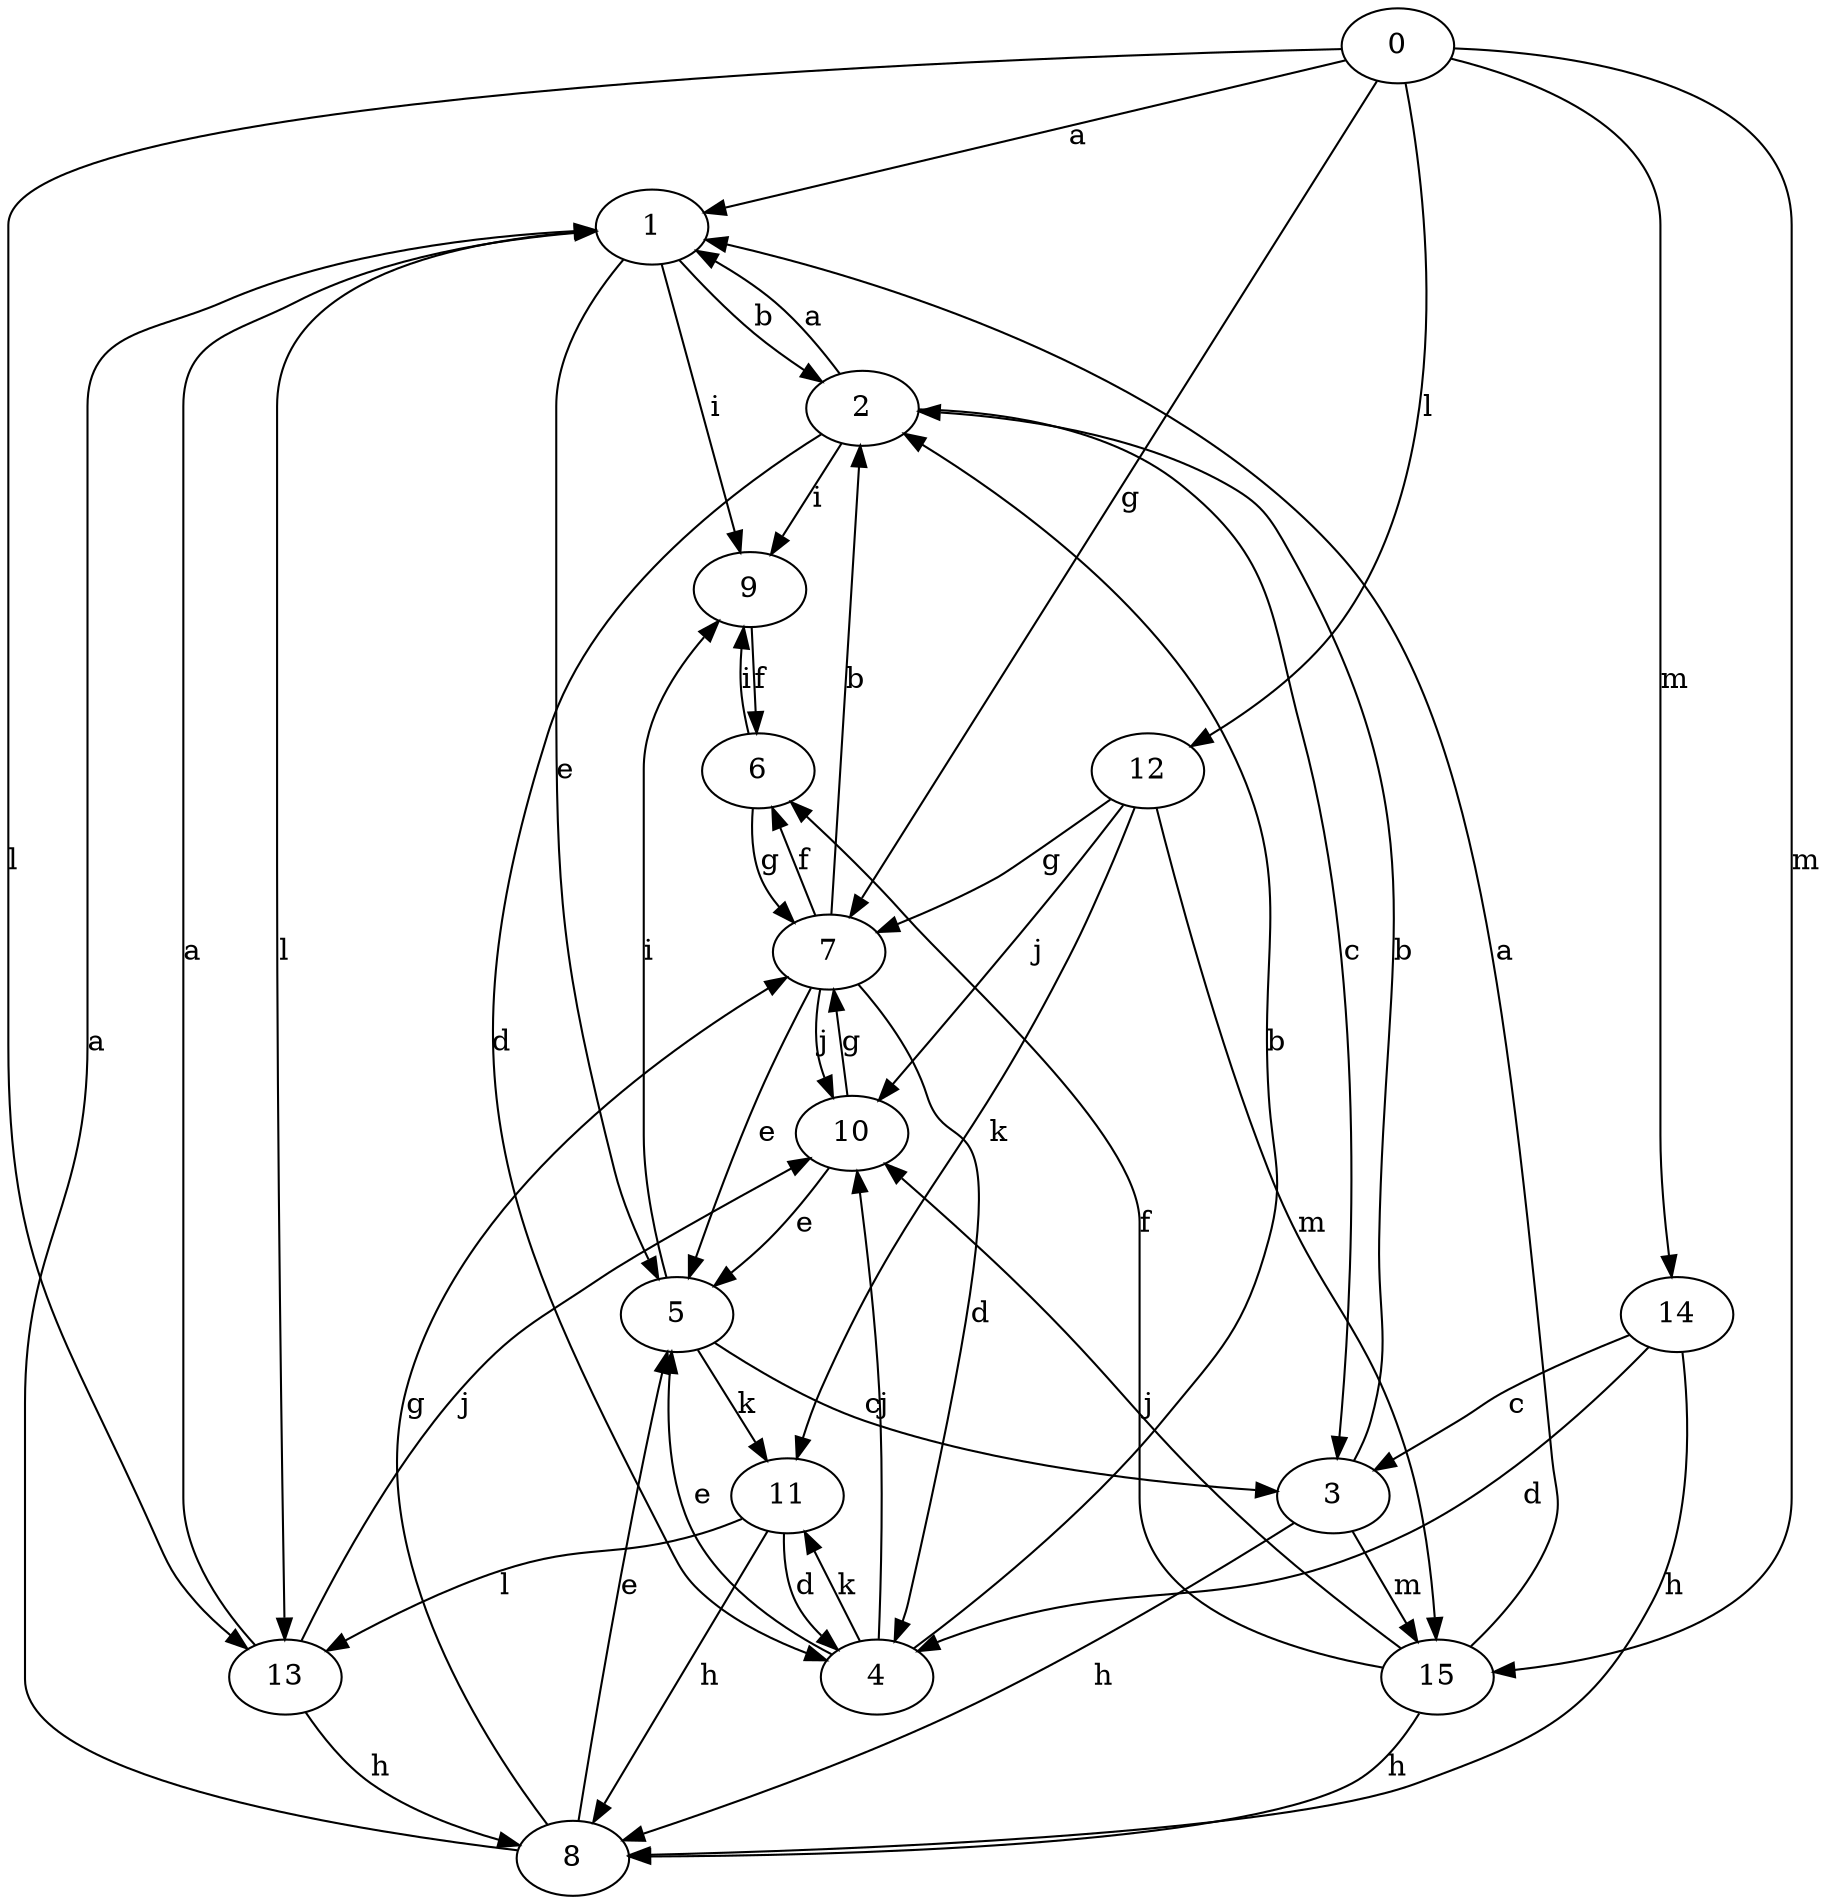strict digraph  {
1;
2;
3;
4;
0;
5;
6;
7;
8;
9;
10;
11;
12;
13;
14;
15;
1 -> 2  [label=b];
1 -> 5  [label=e];
1 -> 9  [label=i];
1 -> 13  [label=l];
2 -> 1  [label=a];
2 -> 3  [label=c];
2 -> 4  [label=d];
2 -> 9  [label=i];
3 -> 2  [label=b];
3 -> 8  [label=h];
3 -> 15  [label=m];
4 -> 2  [label=b];
4 -> 5  [label=e];
4 -> 10  [label=j];
4 -> 11  [label=k];
0 -> 1  [label=a];
0 -> 7  [label=g];
0 -> 12  [label=l];
0 -> 13  [label=l];
0 -> 14  [label=m];
0 -> 15  [label=m];
5 -> 3  [label=c];
5 -> 9  [label=i];
5 -> 11  [label=k];
6 -> 7  [label=g];
6 -> 9  [label=i];
7 -> 2  [label=b];
7 -> 4  [label=d];
7 -> 5  [label=e];
7 -> 6  [label=f];
7 -> 10  [label=j];
8 -> 1  [label=a];
8 -> 5  [label=e];
8 -> 7  [label=g];
9 -> 6  [label=f];
10 -> 5  [label=e];
10 -> 7  [label=g];
11 -> 4  [label=d];
11 -> 8  [label=h];
11 -> 13  [label=l];
12 -> 7  [label=g];
12 -> 10  [label=j];
12 -> 11  [label=k];
12 -> 15  [label=m];
13 -> 1  [label=a];
13 -> 8  [label=h];
13 -> 10  [label=j];
14 -> 3  [label=c];
14 -> 4  [label=d];
14 -> 8  [label=h];
15 -> 1  [label=a];
15 -> 6  [label=f];
15 -> 8  [label=h];
15 -> 10  [label=j];
}
